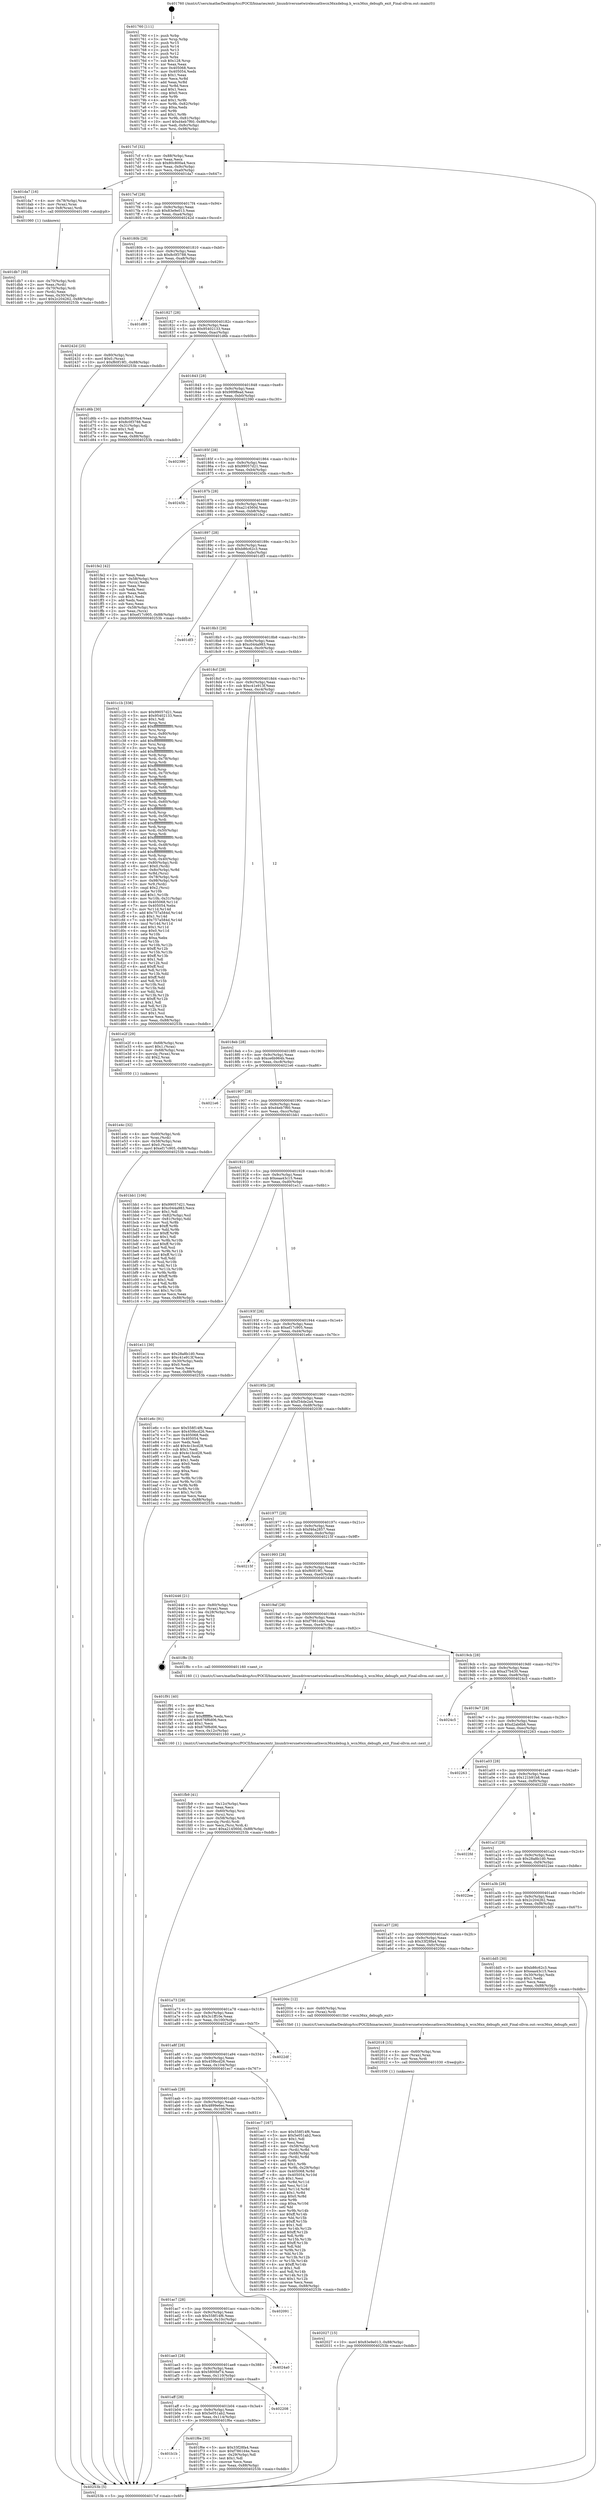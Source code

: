 digraph "0x401760" {
  label = "0x401760 (/mnt/c/Users/mathe/Desktop/tcc/POCII/binaries/extr_linuxdriversnetwirelessathwcn36xxdebug.h_wcn36xx_debugfs_exit_Final-ollvm.out::main(0))"
  labelloc = "t"
  node[shape=record]

  Entry [label="",width=0.3,height=0.3,shape=circle,fillcolor=black,style=filled]
  "0x4017cf" [label="{
     0x4017cf [32]\l
     | [instrs]\l
     &nbsp;&nbsp;0x4017cf \<+6\>: mov -0x88(%rbp),%eax\l
     &nbsp;&nbsp;0x4017d5 \<+2\>: mov %eax,%ecx\l
     &nbsp;&nbsp;0x4017d7 \<+6\>: sub $0x80c800a4,%ecx\l
     &nbsp;&nbsp;0x4017dd \<+6\>: mov %eax,-0x9c(%rbp)\l
     &nbsp;&nbsp;0x4017e3 \<+6\>: mov %ecx,-0xa0(%rbp)\l
     &nbsp;&nbsp;0x4017e9 \<+6\>: je 0000000000401da7 \<main+0x647\>\l
  }"]
  "0x401da7" [label="{
     0x401da7 [16]\l
     | [instrs]\l
     &nbsp;&nbsp;0x401da7 \<+4\>: mov -0x78(%rbp),%rax\l
     &nbsp;&nbsp;0x401dab \<+3\>: mov (%rax),%rax\l
     &nbsp;&nbsp;0x401dae \<+4\>: mov 0x8(%rax),%rdi\l
     &nbsp;&nbsp;0x401db2 \<+5\>: call 0000000000401060 \<atoi@plt\>\l
     | [calls]\l
     &nbsp;&nbsp;0x401060 \{1\} (unknown)\l
  }"]
  "0x4017ef" [label="{
     0x4017ef [28]\l
     | [instrs]\l
     &nbsp;&nbsp;0x4017ef \<+5\>: jmp 00000000004017f4 \<main+0x94\>\l
     &nbsp;&nbsp;0x4017f4 \<+6\>: mov -0x9c(%rbp),%eax\l
     &nbsp;&nbsp;0x4017fa \<+5\>: sub $0x83e9e013,%eax\l
     &nbsp;&nbsp;0x4017ff \<+6\>: mov %eax,-0xa4(%rbp)\l
     &nbsp;&nbsp;0x401805 \<+6\>: je 000000000040242d \<main+0xccd\>\l
  }"]
  Exit [label="",width=0.3,height=0.3,shape=circle,fillcolor=black,style=filled,peripheries=2]
  "0x40242d" [label="{
     0x40242d [25]\l
     | [instrs]\l
     &nbsp;&nbsp;0x40242d \<+4\>: mov -0x80(%rbp),%rax\l
     &nbsp;&nbsp;0x402431 \<+6\>: movl $0x0,(%rax)\l
     &nbsp;&nbsp;0x402437 \<+10\>: movl $0xf60f19f1,-0x88(%rbp)\l
     &nbsp;&nbsp;0x402441 \<+5\>: jmp 000000000040253b \<main+0xddb\>\l
  }"]
  "0x40180b" [label="{
     0x40180b [28]\l
     | [instrs]\l
     &nbsp;&nbsp;0x40180b \<+5\>: jmp 0000000000401810 \<main+0xb0\>\l
     &nbsp;&nbsp;0x401810 \<+6\>: mov -0x9c(%rbp),%eax\l
     &nbsp;&nbsp;0x401816 \<+5\>: sub $0x8c0f3788,%eax\l
     &nbsp;&nbsp;0x40181b \<+6\>: mov %eax,-0xa8(%rbp)\l
     &nbsp;&nbsp;0x401821 \<+6\>: je 0000000000401d89 \<main+0x629\>\l
  }"]
  "0x402027" [label="{
     0x402027 [15]\l
     | [instrs]\l
     &nbsp;&nbsp;0x402027 \<+10\>: movl $0x83e9e013,-0x88(%rbp)\l
     &nbsp;&nbsp;0x402031 \<+5\>: jmp 000000000040253b \<main+0xddb\>\l
  }"]
  "0x401d89" [label="{
     0x401d89\l
  }", style=dashed]
  "0x401827" [label="{
     0x401827 [28]\l
     | [instrs]\l
     &nbsp;&nbsp;0x401827 \<+5\>: jmp 000000000040182c \<main+0xcc\>\l
     &nbsp;&nbsp;0x40182c \<+6\>: mov -0x9c(%rbp),%eax\l
     &nbsp;&nbsp;0x401832 \<+5\>: sub $0x95402133,%eax\l
     &nbsp;&nbsp;0x401837 \<+6\>: mov %eax,-0xac(%rbp)\l
     &nbsp;&nbsp;0x40183d \<+6\>: je 0000000000401d6b \<main+0x60b\>\l
  }"]
  "0x402018" [label="{
     0x402018 [15]\l
     | [instrs]\l
     &nbsp;&nbsp;0x402018 \<+4\>: mov -0x60(%rbp),%rax\l
     &nbsp;&nbsp;0x40201c \<+3\>: mov (%rax),%rax\l
     &nbsp;&nbsp;0x40201f \<+3\>: mov %rax,%rdi\l
     &nbsp;&nbsp;0x402022 \<+5\>: call 0000000000401030 \<free@plt\>\l
     | [calls]\l
     &nbsp;&nbsp;0x401030 \{1\} (unknown)\l
  }"]
  "0x401d6b" [label="{
     0x401d6b [30]\l
     | [instrs]\l
     &nbsp;&nbsp;0x401d6b \<+5\>: mov $0x80c800a4,%eax\l
     &nbsp;&nbsp;0x401d70 \<+5\>: mov $0x8c0f3788,%ecx\l
     &nbsp;&nbsp;0x401d75 \<+3\>: mov -0x31(%rbp),%dl\l
     &nbsp;&nbsp;0x401d78 \<+3\>: test $0x1,%dl\l
     &nbsp;&nbsp;0x401d7b \<+3\>: cmovne %ecx,%eax\l
     &nbsp;&nbsp;0x401d7e \<+6\>: mov %eax,-0x88(%rbp)\l
     &nbsp;&nbsp;0x401d84 \<+5\>: jmp 000000000040253b \<main+0xddb\>\l
  }"]
  "0x401843" [label="{
     0x401843 [28]\l
     | [instrs]\l
     &nbsp;&nbsp;0x401843 \<+5\>: jmp 0000000000401848 \<main+0xe8\>\l
     &nbsp;&nbsp;0x401848 \<+6\>: mov -0x9c(%rbp),%eax\l
     &nbsp;&nbsp;0x40184e \<+5\>: sub $0x989ffead,%eax\l
     &nbsp;&nbsp;0x401853 \<+6\>: mov %eax,-0xb0(%rbp)\l
     &nbsp;&nbsp;0x401859 \<+6\>: je 0000000000402390 \<main+0xc30\>\l
  }"]
  "0x401fb9" [label="{
     0x401fb9 [41]\l
     | [instrs]\l
     &nbsp;&nbsp;0x401fb9 \<+6\>: mov -0x12c(%rbp),%ecx\l
     &nbsp;&nbsp;0x401fbf \<+3\>: imul %eax,%ecx\l
     &nbsp;&nbsp;0x401fc2 \<+4\>: mov -0x60(%rbp),%rsi\l
     &nbsp;&nbsp;0x401fc6 \<+3\>: mov (%rsi),%rsi\l
     &nbsp;&nbsp;0x401fc9 \<+4\>: mov -0x58(%rbp),%rdi\l
     &nbsp;&nbsp;0x401fcd \<+3\>: movslq (%rdi),%rdi\l
     &nbsp;&nbsp;0x401fd0 \<+3\>: mov %ecx,(%rsi,%rdi,4)\l
     &nbsp;&nbsp;0x401fd3 \<+10\>: movl $0xa214560d,-0x88(%rbp)\l
     &nbsp;&nbsp;0x401fdd \<+5\>: jmp 000000000040253b \<main+0xddb\>\l
  }"]
  "0x402390" [label="{
     0x402390\l
  }", style=dashed]
  "0x40185f" [label="{
     0x40185f [28]\l
     | [instrs]\l
     &nbsp;&nbsp;0x40185f \<+5\>: jmp 0000000000401864 \<main+0x104\>\l
     &nbsp;&nbsp;0x401864 \<+6\>: mov -0x9c(%rbp),%eax\l
     &nbsp;&nbsp;0x40186a \<+5\>: sub $0x99057d21,%eax\l
     &nbsp;&nbsp;0x40186f \<+6\>: mov %eax,-0xb4(%rbp)\l
     &nbsp;&nbsp;0x401875 \<+6\>: je 000000000040245b \<main+0xcfb\>\l
  }"]
  "0x401f91" [label="{
     0x401f91 [40]\l
     | [instrs]\l
     &nbsp;&nbsp;0x401f91 \<+5\>: mov $0x2,%ecx\l
     &nbsp;&nbsp;0x401f96 \<+1\>: cltd\l
     &nbsp;&nbsp;0x401f97 \<+2\>: idiv %ecx\l
     &nbsp;&nbsp;0x401f99 \<+6\>: imul $0xfffffffe,%edx,%ecx\l
     &nbsp;&nbsp;0x401f9f \<+6\>: add $0x676f6d06,%ecx\l
     &nbsp;&nbsp;0x401fa5 \<+3\>: add $0x1,%ecx\l
     &nbsp;&nbsp;0x401fa8 \<+6\>: sub $0x676f6d06,%ecx\l
     &nbsp;&nbsp;0x401fae \<+6\>: mov %ecx,-0x12c(%rbp)\l
     &nbsp;&nbsp;0x401fb4 \<+5\>: call 0000000000401160 \<next_i\>\l
     | [calls]\l
     &nbsp;&nbsp;0x401160 \{1\} (/mnt/c/Users/mathe/Desktop/tcc/POCII/binaries/extr_linuxdriversnetwirelessathwcn36xxdebug.h_wcn36xx_debugfs_exit_Final-ollvm.out::next_i)\l
  }"]
  "0x40245b" [label="{
     0x40245b\l
  }", style=dashed]
  "0x40187b" [label="{
     0x40187b [28]\l
     | [instrs]\l
     &nbsp;&nbsp;0x40187b \<+5\>: jmp 0000000000401880 \<main+0x120\>\l
     &nbsp;&nbsp;0x401880 \<+6\>: mov -0x9c(%rbp),%eax\l
     &nbsp;&nbsp;0x401886 \<+5\>: sub $0xa214560d,%eax\l
     &nbsp;&nbsp;0x40188b \<+6\>: mov %eax,-0xb8(%rbp)\l
     &nbsp;&nbsp;0x401891 \<+6\>: je 0000000000401fe2 \<main+0x882\>\l
  }"]
  "0x401b1b" [label="{
     0x401b1b\l
  }", style=dashed]
  "0x401fe2" [label="{
     0x401fe2 [42]\l
     | [instrs]\l
     &nbsp;&nbsp;0x401fe2 \<+2\>: xor %eax,%eax\l
     &nbsp;&nbsp;0x401fe4 \<+4\>: mov -0x58(%rbp),%rcx\l
     &nbsp;&nbsp;0x401fe8 \<+2\>: mov (%rcx),%edx\l
     &nbsp;&nbsp;0x401fea \<+2\>: mov %eax,%esi\l
     &nbsp;&nbsp;0x401fec \<+2\>: sub %edx,%esi\l
     &nbsp;&nbsp;0x401fee \<+2\>: mov %eax,%edx\l
     &nbsp;&nbsp;0x401ff0 \<+3\>: sub $0x1,%edx\l
     &nbsp;&nbsp;0x401ff3 \<+2\>: add %edx,%esi\l
     &nbsp;&nbsp;0x401ff5 \<+2\>: sub %esi,%eax\l
     &nbsp;&nbsp;0x401ff7 \<+4\>: mov -0x58(%rbp),%rcx\l
     &nbsp;&nbsp;0x401ffb \<+2\>: mov %eax,(%rcx)\l
     &nbsp;&nbsp;0x401ffd \<+10\>: movl $0xef17c905,-0x88(%rbp)\l
     &nbsp;&nbsp;0x402007 \<+5\>: jmp 000000000040253b \<main+0xddb\>\l
  }"]
  "0x401897" [label="{
     0x401897 [28]\l
     | [instrs]\l
     &nbsp;&nbsp;0x401897 \<+5\>: jmp 000000000040189c \<main+0x13c\>\l
     &nbsp;&nbsp;0x40189c \<+6\>: mov -0x9c(%rbp),%eax\l
     &nbsp;&nbsp;0x4018a2 \<+5\>: sub $0xb86c62c3,%eax\l
     &nbsp;&nbsp;0x4018a7 \<+6\>: mov %eax,-0xbc(%rbp)\l
     &nbsp;&nbsp;0x4018ad \<+6\>: je 0000000000401df3 \<main+0x693\>\l
  }"]
  "0x401f6e" [label="{
     0x401f6e [30]\l
     | [instrs]\l
     &nbsp;&nbsp;0x401f6e \<+5\>: mov $0x33f28fa4,%eax\l
     &nbsp;&nbsp;0x401f73 \<+5\>: mov $0xf7861d4e,%ecx\l
     &nbsp;&nbsp;0x401f78 \<+3\>: mov -0x29(%rbp),%dl\l
     &nbsp;&nbsp;0x401f7b \<+3\>: test $0x1,%dl\l
     &nbsp;&nbsp;0x401f7e \<+3\>: cmovne %ecx,%eax\l
     &nbsp;&nbsp;0x401f81 \<+6\>: mov %eax,-0x88(%rbp)\l
     &nbsp;&nbsp;0x401f87 \<+5\>: jmp 000000000040253b \<main+0xddb\>\l
  }"]
  "0x401df3" [label="{
     0x401df3\l
  }", style=dashed]
  "0x4018b3" [label="{
     0x4018b3 [28]\l
     | [instrs]\l
     &nbsp;&nbsp;0x4018b3 \<+5\>: jmp 00000000004018b8 \<main+0x158\>\l
     &nbsp;&nbsp;0x4018b8 \<+6\>: mov -0x9c(%rbp),%eax\l
     &nbsp;&nbsp;0x4018be \<+5\>: sub $0xc044a983,%eax\l
     &nbsp;&nbsp;0x4018c3 \<+6\>: mov %eax,-0xc0(%rbp)\l
     &nbsp;&nbsp;0x4018c9 \<+6\>: je 0000000000401c1b \<main+0x4bb\>\l
  }"]
  "0x401aff" [label="{
     0x401aff [28]\l
     | [instrs]\l
     &nbsp;&nbsp;0x401aff \<+5\>: jmp 0000000000401b04 \<main+0x3a4\>\l
     &nbsp;&nbsp;0x401b04 \<+6\>: mov -0x9c(%rbp),%eax\l
     &nbsp;&nbsp;0x401b0a \<+5\>: sub $0x5e051ab2,%eax\l
     &nbsp;&nbsp;0x401b0f \<+6\>: mov %eax,-0x114(%rbp)\l
     &nbsp;&nbsp;0x401b15 \<+6\>: je 0000000000401f6e \<main+0x80e\>\l
  }"]
  "0x401c1b" [label="{
     0x401c1b [336]\l
     | [instrs]\l
     &nbsp;&nbsp;0x401c1b \<+5\>: mov $0x99057d21,%eax\l
     &nbsp;&nbsp;0x401c20 \<+5\>: mov $0x95402133,%ecx\l
     &nbsp;&nbsp;0x401c25 \<+2\>: mov $0x1,%dl\l
     &nbsp;&nbsp;0x401c27 \<+3\>: mov %rsp,%rsi\l
     &nbsp;&nbsp;0x401c2a \<+4\>: add $0xfffffffffffffff0,%rsi\l
     &nbsp;&nbsp;0x401c2e \<+3\>: mov %rsi,%rsp\l
     &nbsp;&nbsp;0x401c31 \<+4\>: mov %rsi,-0x80(%rbp)\l
     &nbsp;&nbsp;0x401c35 \<+3\>: mov %rsp,%rsi\l
     &nbsp;&nbsp;0x401c38 \<+4\>: add $0xfffffffffffffff0,%rsi\l
     &nbsp;&nbsp;0x401c3c \<+3\>: mov %rsi,%rsp\l
     &nbsp;&nbsp;0x401c3f \<+3\>: mov %rsp,%rdi\l
     &nbsp;&nbsp;0x401c42 \<+4\>: add $0xfffffffffffffff0,%rdi\l
     &nbsp;&nbsp;0x401c46 \<+3\>: mov %rdi,%rsp\l
     &nbsp;&nbsp;0x401c49 \<+4\>: mov %rdi,-0x78(%rbp)\l
     &nbsp;&nbsp;0x401c4d \<+3\>: mov %rsp,%rdi\l
     &nbsp;&nbsp;0x401c50 \<+4\>: add $0xfffffffffffffff0,%rdi\l
     &nbsp;&nbsp;0x401c54 \<+3\>: mov %rdi,%rsp\l
     &nbsp;&nbsp;0x401c57 \<+4\>: mov %rdi,-0x70(%rbp)\l
     &nbsp;&nbsp;0x401c5b \<+3\>: mov %rsp,%rdi\l
     &nbsp;&nbsp;0x401c5e \<+4\>: add $0xfffffffffffffff0,%rdi\l
     &nbsp;&nbsp;0x401c62 \<+3\>: mov %rdi,%rsp\l
     &nbsp;&nbsp;0x401c65 \<+4\>: mov %rdi,-0x68(%rbp)\l
     &nbsp;&nbsp;0x401c69 \<+3\>: mov %rsp,%rdi\l
     &nbsp;&nbsp;0x401c6c \<+4\>: add $0xfffffffffffffff0,%rdi\l
     &nbsp;&nbsp;0x401c70 \<+3\>: mov %rdi,%rsp\l
     &nbsp;&nbsp;0x401c73 \<+4\>: mov %rdi,-0x60(%rbp)\l
     &nbsp;&nbsp;0x401c77 \<+3\>: mov %rsp,%rdi\l
     &nbsp;&nbsp;0x401c7a \<+4\>: add $0xfffffffffffffff0,%rdi\l
     &nbsp;&nbsp;0x401c7e \<+3\>: mov %rdi,%rsp\l
     &nbsp;&nbsp;0x401c81 \<+4\>: mov %rdi,-0x58(%rbp)\l
     &nbsp;&nbsp;0x401c85 \<+3\>: mov %rsp,%rdi\l
     &nbsp;&nbsp;0x401c88 \<+4\>: add $0xfffffffffffffff0,%rdi\l
     &nbsp;&nbsp;0x401c8c \<+3\>: mov %rdi,%rsp\l
     &nbsp;&nbsp;0x401c8f \<+4\>: mov %rdi,-0x50(%rbp)\l
     &nbsp;&nbsp;0x401c93 \<+3\>: mov %rsp,%rdi\l
     &nbsp;&nbsp;0x401c96 \<+4\>: add $0xfffffffffffffff0,%rdi\l
     &nbsp;&nbsp;0x401c9a \<+3\>: mov %rdi,%rsp\l
     &nbsp;&nbsp;0x401c9d \<+4\>: mov %rdi,-0x48(%rbp)\l
     &nbsp;&nbsp;0x401ca1 \<+3\>: mov %rsp,%rdi\l
     &nbsp;&nbsp;0x401ca4 \<+4\>: add $0xfffffffffffffff0,%rdi\l
     &nbsp;&nbsp;0x401ca8 \<+3\>: mov %rdi,%rsp\l
     &nbsp;&nbsp;0x401cab \<+4\>: mov %rdi,-0x40(%rbp)\l
     &nbsp;&nbsp;0x401caf \<+4\>: mov -0x80(%rbp),%rdi\l
     &nbsp;&nbsp;0x401cb3 \<+6\>: movl $0x0,(%rdi)\l
     &nbsp;&nbsp;0x401cb9 \<+7\>: mov -0x8c(%rbp),%r8d\l
     &nbsp;&nbsp;0x401cc0 \<+3\>: mov %r8d,(%rsi)\l
     &nbsp;&nbsp;0x401cc3 \<+4\>: mov -0x78(%rbp),%rdi\l
     &nbsp;&nbsp;0x401cc7 \<+7\>: mov -0x98(%rbp),%r9\l
     &nbsp;&nbsp;0x401cce \<+3\>: mov %r9,(%rdi)\l
     &nbsp;&nbsp;0x401cd1 \<+3\>: cmpl $0x2,(%rsi)\l
     &nbsp;&nbsp;0x401cd4 \<+4\>: setne %r10b\l
     &nbsp;&nbsp;0x401cd8 \<+4\>: and $0x1,%r10b\l
     &nbsp;&nbsp;0x401cdc \<+4\>: mov %r10b,-0x31(%rbp)\l
     &nbsp;&nbsp;0x401ce0 \<+8\>: mov 0x405068,%r11d\l
     &nbsp;&nbsp;0x401ce8 \<+7\>: mov 0x405054,%ebx\l
     &nbsp;&nbsp;0x401cef \<+3\>: mov %r11d,%r14d\l
     &nbsp;&nbsp;0x401cf2 \<+7\>: add $0x757a584d,%r14d\l
     &nbsp;&nbsp;0x401cf9 \<+4\>: sub $0x1,%r14d\l
     &nbsp;&nbsp;0x401cfd \<+7\>: sub $0x757a584d,%r14d\l
     &nbsp;&nbsp;0x401d04 \<+4\>: imul %r14d,%r11d\l
     &nbsp;&nbsp;0x401d08 \<+4\>: and $0x1,%r11d\l
     &nbsp;&nbsp;0x401d0c \<+4\>: cmp $0x0,%r11d\l
     &nbsp;&nbsp;0x401d10 \<+4\>: sete %r10b\l
     &nbsp;&nbsp;0x401d14 \<+3\>: cmp $0xa,%ebx\l
     &nbsp;&nbsp;0x401d17 \<+4\>: setl %r15b\l
     &nbsp;&nbsp;0x401d1b \<+3\>: mov %r10b,%r12b\l
     &nbsp;&nbsp;0x401d1e \<+4\>: xor $0xff,%r12b\l
     &nbsp;&nbsp;0x401d22 \<+3\>: mov %r15b,%r13b\l
     &nbsp;&nbsp;0x401d25 \<+4\>: xor $0xff,%r13b\l
     &nbsp;&nbsp;0x401d29 \<+3\>: xor $0x1,%dl\l
     &nbsp;&nbsp;0x401d2c \<+3\>: mov %r12b,%sil\l
     &nbsp;&nbsp;0x401d2f \<+4\>: and $0xff,%sil\l
     &nbsp;&nbsp;0x401d33 \<+3\>: and %dl,%r10b\l
     &nbsp;&nbsp;0x401d36 \<+3\>: mov %r13b,%dil\l
     &nbsp;&nbsp;0x401d39 \<+4\>: and $0xff,%dil\l
     &nbsp;&nbsp;0x401d3d \<+3\>: and %dl,%r15b\l
     &nbsp;&nbsp;0x401d40 \<+3\>: or %r10b,%sil\l
     &nbsp;&nbsp;0x401d43 \<+3\>: or %r15b,%dil\l
     &nbsp;&nbsp;0x401d46 \<+3\>: xor %dil,%sil\l
     &nbsp;&nbsp;0x401d49 \<+3\>: or %r13b,%r12b\l
     &nbsp;&nbsp;0x401d4c \<+4\>: xor $0xff,%r12b\l
     &nbsp;&nbsp;0x401d50 \<+3\>: or $0x1,%dl\l
     &nbsp;&nbsp;0x401d53 \<+3\>: and %dl,%r12b\l
     &nbsp;&nbsp;0x401d56 \<+3\>: or %r12b,%sil\l
     &nbsp;&nbsp;0x401d59 \<+4\>: test $0x1,%sil\l
     &nbsp;&nbsp;0x401d5d \<+3\>: cmovne %ecx,%eax\l
     &nbsp;&nbsp;0x401d60 \<+6\>: mov %eax,-0x88(%rbp)\l
     &nbsp;&nbsp;0x401d66 \<+5\>: jmp 000000000040253b \<main+0xddb\>\l
  }"]
  "0x4018cf" [label="{
     0x4018cf [28]\l
     | [instrs]\l
     &nbsp;&nbsp;0x4018cf \<+5\>: jmp 00000000004018d4 \<main+0x174\>\l
     &nbsp;&nbsp;0x4018d4 \<+6\>: mov -0x9c(%rbp),%eax\l
     &nbsp;&nbsp;0x4018da \<+5\>: sub $0xc41e913f,%eax\l
     &nbsp;&nbsp;0x4018df \<+6\>: mov %eax,-0xc4(%rbp)\l
     &nbsp;&nbsp;0x4018e5 \<+6\>: je 0000000000401e2f \<main+0x6cf\>\l
  }"]
  "0x402208" [label="{
     0x402208\l
  }", style=dashed]
  "0x401e2f" [label="{
     0x401e2f [29]\l
     | [instrs]\l
     &nbsp;&nbsp;0x401e2f \<+4\>: mov -0x68(%rbp),%rax\l
     &nbsp;&nbsp;0x401e33 \<+6\>: movl $0x1,(%rax)\l
     &nbsp;&nbsp;0x401e39 \<+4\>: mov -0x68(%rbp),%rax\l
     &nbsp;&nbsp;0x401e3d \<+3\>: movslq (%rax),%rax\l
     &nbsp;&nbsp;0x401e40 \<+4\>: shl $0x2,%rax\l
     &nbsp;&nbsp;0x401e44 \<+3\>: mov %rax,%rdi\l
     &nbsp;&nbsp;0x401e47 \<+5\>: call 0000000000401050 \<malloc@plt\>\l
     | [calls]\l
     &nbsp;&nbsp;0x401050 \{1\} (unknown)\l
  }"]
  "0x4018eb" [label="{
     0x4018eb [28]\l
     | [instrs]\l
     &nbsp;&nbsp;0x4018eb \<+5\>: jmp 00000000004018f0 \<main+0x190\>\l
     &nbsp;&nbsp;0x4018f0 \<+6\>: mov -0x9c(%rbp),%eax\l
     &nbsp;&nbsp;0x4018f6 \<+5\>: sub $0xce6b964b,%eax\l
     &nbsp;&nbsp;0x4018fb \<+6\>: mov %eax,-0xc8(%rbp)\l
     &nbsp;&nbsp;0x401901 \<+6\>: je 00000000004021e6 \<main+0xa86\>\l
  }"]
  "0x401ae3" [label="{
     0x401ae3 [28]\l
     | [instrs]\l
     &nbsp;&nbsp;0x401ae3 \<+5\>: jmp 0000000000401ae8 \<main+0x388\>\l
     &nbsp;&nbsp;0x401ae8 \<+6\>: mov -0x9c(%rbp),%eax\l
     &nbsp;&nbsp;0x401aee \<+5\>: sub $0x5800bf74,%eax\l
     &nbsp;&nbsp;0x401af3 \<+6\>: mov %eax,-0x110(%rbp)\l
     &nbsp;&nbsp;0x401af9 \<+6\>: je 0000000000402208 \<main+0xaa8\>\l
  }"]
  "0x4021e6" [label="{
     0x4021e6\l
  }", style=dashed]
  "0x401907" [label="{
     0x401907 [28]\l
     | [instrs]\l
     &nbsp;&nbsp;0x401907 \<+5\>: jmp 000000000040190c \<main+0x1ac\>\l
     &nbsp;&nbsp;0x40190c \<+6\>: mov -0x9c(%rbp),%eax\l
     &nbsp;&nbsp;0x401912 \<+5\>: sub $0xd4eb7f60,%eax\l
     &nbsp;&nbsp;0x401917 \<+6\>: mov %eax,-0xcc(%rbp)\l
     &nbsp;&nbsp;0x40191d \<+6\>: je 0000000000401bb1 \<main+0x451\>\l
  }"]
  "0x4024a0" [label="{
     0x4024a0\l
  }", style=dashed]
  "0x401bb1" [label="{
     0x401bb1 [106]\l
     | [instrs]\l
     &nbsp;&nbsp;0x401bb1 \<+5\>: mov $0x99057d21,%eax\l
     &nbsp;&nbsp;0x401bb6 \<+5\>: mov $0xc044a983,%ecx\l
     &nbsp;&nbsp;0x401bbb \<+2\>: mov $0x1,%dl\l
     &nbsp;&nbsp;0x401bbd \<+7\>: mov -0x82(%rbp),%sil\l
     &nbsp;&nbsp;0x401bc4 \<+7\>: mov -0x81(%rbp),%dil\l
     &nbsp;&nbsp;0x401bcb \<+3\>: mov %sil,%r8b\l
     &nbsp;&nbsp;0x401bce \<+4\>: xor $0xff,%r8b\l
     &nbsp;&nbsp;0x401bd2 \<+3\>: mov %dil,%r9b\l
     &nbsp;&nbsp;0x401bd5 \<+4\>: xor $0xff,%r9b\l
     &nbsp;&nbsp;0x401bd9 \<+3\>: xor $0x1,%dl\l
     &nbsp;&nbsp;0x401bdc \<+3\>: mov %r8b,%r10b\l
     &nbsp;&nbsp;0x401bdf \<+4\>: and $0xff,%r10b\l
     &nbsp;&nbsp;0x401be3 \<+3\>: and %dl,%sil\l
     &nbsp;&nbsp;0x401be6 \<+3\>: mov %r9b,%r11b\l
     &nbsp;&nbsp;0x401be9 \<+4\>: and $0xff,%r11b\l
     &nbsp;&nbsp;0x401bed \<+3\>: and %dl,%dil\l
     &nbsp;&nbsp;0x401bf0 \<+3\>: or %sil,%r10b\l
     &nbsp;&nbsp;0x401bf3 \<+3\>: or %dil,%r11b\l
     &nbsp;&nbsp;0x401bf6 \<+3\>: xor %r11b,%r10b\l
     &nbsp;&nbsp;0x401bf9 \<+3\>: or %r9b,%r8b\l
     &nbsp;&nbsp;0x401bfc \<+4\>: xor $0xff,%r8b\l
     &nbsp;&nbsp;0x401c00 \<+3\>: or $0x1,%dl\l
     &nbsp;&nbsp;0x401c03 \<+3\>: and %dl,%r8b\l
     &nbsp;&nbsp;0x401c06 \<+3\>: or %r8b,%r10b\l
     &nbsp;&nbsp;0x401c09 \<+4\>: test $0x1,%r10b\l
     &nbsp;&nbsp;0x401c0d \<+3\>: cmovne %ecx,%eax\l
     &nbsp;&nbsp;0x401c10 \<+6\>: mov %eax,-0x88(%rbp)\l
     &nbsp;&nbsp;0x401c16 \<+5\>: jmp 000000000040253b \<main+0xddb\>\l
  }"]
  "0x401923" [label="{
     0x401923 [28]\l
     | [instrs]\l
     &nbsp;&nbsp;0x401923 \<+5\>: jmp 0000000000401928 \<main+0x1c8\>\l
     &nbsp;&nbsp;0x401928 \<+6\>: mov -0x9c(%rbp),%eax\l
     &nbsp;&nbsp;0x40192e \<+5\>: sub $0xeaa43c15,%eax\l
     &nbsp;&nbsp;0x401933 \<+6\>: mov %eax,-0xd0(%rbp)\l
     &nbsp;&nbsp;0x401939 \<+6\>: je 0000000000401e11 \<main+0x6b1\>\l
  }"]
  "0x40253b" [label="{
     0x40253b [5]\l
     | [instrs]\l
     &nbsp;&nbsp;0x40253b \<+5\>: jmp 00000000004017cf \<main+0x6f\>\l
  }"]
  "0x401760" [label="{
     0x401760 [111]\l
     | [instrs]\l
     &nbsp;&nbsp;0x401760 \<+1\>: push %rbp\l
     &nbsp;&nbsp;0x401761 \<+3\>: mov %rsp,%rbp\l
     &nbsp;&nbsp;0x401764 \<+2\>: push %r15\l
     &nbsp;&nbsp;0x401766 \<+2\>: push %r14\l
     &nbsp;&nbsp;0x401768 \<+2\>: push %r13\l
     &nbsp;&nbsp;0x40176a \<+2\>: push %r12\l
     &nbsp;&nbsp;0x40176c \<+1\>: push %rbx\l
     &nbsp;&nbsp;0x40176d \<+7\>: sub $0x128,%rsp\l
     &nbsp;&nbsp;0x401774 \<+2\>: xor %eax,%eax\l
     &nbsp;&nbsp;0x401776 \<+7\>: mov 0x405068,%ecx\l
     &nbsp;&nbsp;0x40177d \<+7\>: mov 0x405054,%edx\l
     &nbsp;&nbsp;0x401784 \<+3\>: sub $0x1,%eax\l
     &nbsp;&nbsp;0x401787 \<+3\>: mov %ecx,%r8d\l
     &nbsp;&nbsp;0x40178a \<+3\>: add %eax,%r8d\l
     &nbsp;&nbsp;0x40178d \<+4\>: imul %r8d,%ecx\l
     &nbsp;&nbsp;0x401791 \<+3\>: and $0x1,%ecx\l
     &nbsp;&nbsp;0x401794 \<+3\>: cmp $0x0,%ecx\l
     &nbsp;&nbsp;0x401797 \<+4\>: sete %r9b\l
     &nbsp;&nbsp;0x40179b \<+4\>: and $0x1,%r9b\l
     &nbsp;&nbsp;0x40179f \<+7\>: mov %r9b,-0x82(%rbp)\l
     &nbsp;&nbsp;0x4017a6 \<+3\>: cmp $0xa,%edx\l
     &nbsp;&nbsp;0x4017a9 \<+4\>: setl %r9b\l
     &nbsp;&nbsp;0x4017ad \<+4\>: and $0x1,%r9b\l
     &nbsp;&nbsp;0x4017b1 \<+7\>: mov %r9b,-0x81(%rbp)\l
     &nbsp;&nbsp;0x4017b8 \<+10\>: movl $0xd4eb7f60,-0x88(%rbp)\l
     &nbsp;&nbsp;0x4017c2 \<+6\>: mov %edi,-0x8c(%rbp)\l
     &nbsp;&nbsp;0x4017c8 \<+7\>: mov %rsi,-0x98(%rbp)\l
  }"]
  "0x401ac7" [label="{
     0x401ac7 [28]\l
     | [instrs]\l
     &nbsp;&nbsp;0x401ac7 \<+5\>: jmp 0000000000401acc \<main+0x36c\>\l
     &nbsp;&nbsp;0x401acc \<+6\>: mov -0x9c(%rbp),%eax\l
     &nbsp;&nbsp;0x401ad2 \<+5\>: sub $0x558f14f6,%eax\l
     &nbsp;&nbsp;0x401ad7 \<+6\>: mov %eax,-0x10c(%rbp)\l
     &nbsp;&nbsp;0x401add \<+6\>: je 00000000004024a0 \<main+0xd40\>\l
  }"]
  "0x401db7" [label="{
     0x401db7 [30]\l
     | [instrs]\l
     &nbsp;&nbsp;0x401db7 \<+4\>: mov -0x70(%rbp),%rdi\l
     &nbsp;&nbsp;0x401dbb \<+2\>: mov %eax,(%rdi)\l
     &nbsp;&nbsp;0x401dbd \<+4\>: mov -0x70(%rbp),%rdi\l
     &nbsp;&nbsp;0x401dc1 \<+2\>: mov (%rdi),%eax\l
     &nbsp;&nbsp;0x401dc3 \<+3\>: mov %eax,-0x30(%rbp)\l
     &nbsp;&nbsp;0x401dc6 \<+10\>: movl $0x2c204262,-0x88(%rbp)\l
     &nbsp;&nbsp;0x401dd0 \<+5\>: jmp 000000000040253b \<main+0xddb\>\l
  }"]
  "0x402091" [label="{
     0x402091\l
  }", style=dashed]
  "0x401e11" [label="{
     0x401e11 [30]\l
     | [instrs]\l
     &nbsp;&nbsp;0x401e11 \<+5\>: mov $0x28a8b1d0,%eax\l
     &nbsp;&nbsp;0x401e16 \<+5\>: mov $0xc41e913f,%ecx\l
     &nbsp;&nbsp;0x401e1b \<+3\>: mov -0x30(%rbp),%edx\l
     &nbsp;&nbsp;0x401e1e \<+3\>: cmp $0x0,%edx\l
     &nbsp;&nbsp;0x401e21 \<+3\>: cmove %ecx,%eax\l
     &nbsp;&nbsp;0x401e24 \<+6\>: mov %eax,-0x88(%rbp)\l
     &nbsp;&nbsp;0x401e2a \<+5\>: jmp 000000000040253b \<main+0xddb\>\l
  }"]
  "0x40193f" [label="{
     0x40193f [28]\l
     | [instrs]\l
     &nbsp;&nbsp;0x40193f \<+5\>: jmp 0000000000401944 \<main+0x1e4\>\l
     &nbsp;&nbsp;0x401944 \<+6\>: mov -0x9c(%rbp),%eax\l
     &nbsp;&nbsp;0x40194a \<+5\>: sub $0xef17c905,%eax\l
     &nbsp;&nbsp;0x40194f \<+6\>: mov %eax,-0xd4(%rbp)\l
     &nbsp;&nbsp;0x401955 \<+6\>: je 0000000000401e6c \<main+0x70c\>\l
  }"]
  "0x401aab" [label="{
     0x401aab [28]\l
     | [instrs]\l
     &nbsp;&nbsp;0x401aab \<+5\>: jmp 0000000000401ab0 \<main+0x350\>\l
     &nbsp;&nbsp;0x401ab0 \<+6\>: mov -0x9c(%rbp),%eax\l
     &nbsp;&nbsp;0x401ab6 \<+5\>: sub $0x4899e6ec,%eax\l
     &nbsp;&nbsp;0x401abb \<+6\>: mov %eax,-0x108(%rbp)\l
     &nbsp;&nbsp;0x401ac1 \<+6\>: je 0000000000402091 \<main+0x931\>\l
  }"]
  "0x401e6c" [label="{
     0x401e6c [91]\l
     | [instrs]\l
     &nbsp;&nbsp;0x401e6c \<+5\>: mov $0x558f14f6,%eax\l
     &nbsp;&nbsp;0x401e71 \<+5\>: mov $0x459bcd26,%ecx\l
     &nbsp;&nbsp;0x401e76 \<+7\>: mov 0x405068,%edx\l
     &nbsp;&nbsp;0x401e7d \<+7\>: mov 0x405054,%esi\l
     &nbsp;&nbsp;0x401e84 \<+2\>: mov %edx,%edi\l
     &nbsp;&nbsp;0x401e86 \<+6\>: add $0x4c1bcd28,%edi\l
     &nbsp;&nbsp;0x401e8c \<+3\>: sub $0x1,%edi\l
     &nbsp;&nbsp;0x401e8f \<+6\>: sub $0x4c1bcd28,%edi\l
     &nbsp;&nbsp;0x401e95 \<+3\>: imul %edi,%edx\l
     &nbsp;&nbsp;0x401e98 \<+3\>: and $0x1,%edx\l
     &nbsp;&nbsp;0x401e9b \<+3\>: cmp $0x0,%edx\l
     &nbsp;&nbsp;0x401e9e \<+4\>: sete %r8b\l
     &nbsp;&nbsp;0x401ea2 \<+3\>: cmp $0xa,%esi\l
     &nbsp;&nbsp;0x401ea5 \<+4\>: setl %r9b\l
     &nbsp;&nbsp;0x401ea9 \<+3\>: mov %r8b,%r10b\l
     &nbsp;&nbsp;0x401eac \<+3\>: and %r9b,%r10b\l
     &nbsp;&nbsp;0x401eaf \<+3\>: xor %r9b,%r8b\l
     &nbsp;&nbsp;0x401eb2 \<+3\>: or %r8b,%r10b\l
     &nbsp;&nbsp;0x401eb5 \<+4\>: test $0x1,%r10b\l
     &nbsp;&nbsp;0x401eb9 \<+3\>: cmovne %ecx,%eax\l
     &nbsp;&nbsp;0x401ebc \<+6\>: mov %eax,-0x88(%rbp)\l
     &nbsp;&nbsp;0x401ec2 \<+5\>: jmp 000000000040253b \<main+0xddb\>\l
  }"]
  "0x40195b" [label="{
     0x40195b [28]\l
     | [instrs]\l
     &nbsp;&nbsp;0x40195b \<+5\>: jmp 0000000000401960 \<main+0x200\>\l
     &nbsp;&nbsp;0x401960 \<+6\>: mov -0x9c(%rbp),%eax\l
     &nbsp;&nbsp;0x401966 \<+5\>: sub $0xf34de2a4,%eax\l
     &nbsp;&nbsp;0x40196b \<+6\>: mov %eax,-0xd8(%rbp)\l
     &nbsp;&nbsp;0x401971 \<+6\>: je 0000000000402036 \<main+0x8d6\>\l
  }"]
  "0x401ec7" [label="{
     0x401ec7 [167]\l
     | [instrs]\l
     &nbsp;&nbsp;0x401ec7 \<+5\>: mov $0x558f14f6,%eax\l
     &nbsp;&nbsp;0x401ecc \<+5\>: mov $0x5e051ab2,%ecx\l
     &nbsp;&nbsp;0x401ed1 \<+2\>: mov $0x1,%dl\l
     &nbsp;&nbsp;0x401ed3 \<+2\>: xor %esi,%esi\l
     &nbsp;&nbsp;0x401ed5 \<+4\>: mov -0x58(%rbp),%rdi\l
     &nbsp;&nbsp;0x401ed9 \<+3\>: mov (%rdi),%r8d\l
     &nbsp;&nbsp;0x401edc \<+4\>: mov -0x68(%rbp),%rdi\l
     &nbsp;&nbsp;0x401ee0 \<+3\>: cmp (%rdi),%r8d\l
     &nbsp;&nbsp;0x401ee3 \<+4\>: setl %r9b\l
     &nbsp;&nbsp;0x401ee7 \<+4\>: and $0x1,%r9b\l
     &nbsp;&nbsp;0x401eeb \<+4\>: mov %r9b,-0x29(%rbp)\l
     &nbsp;&nbsp;0x401eef \<+8\>: mov 0x405068,%r8d\l
     &nbsp;&nbsp;0x401ef7 \<+8\>: mov 0x405054,%r10d\l
     &nbsp;&nbsp;0x401eff \<+3\>: sub $0x1,%esi\l
     &nbsp;&nbsp;0x401f02 \<+3\>: mov %r8d,%r11d\l
     &nbsp;&nbsp;0x401f05 \<+3\>: add %esi,%r11d\l
     &nbsp;&nbsp;0x401f08 \<+4\>: imul %r11d,%r8d\l
     &nbsp;&nbsp;0x401f0c \<+4\>: and $0x1,%r8d\l
     &nbsp;&nbsp;0x401f10 \<+4\>: cmp $0x0,%r8d\l
     &nbsp;&nbsp;0x401f14 \<+4\>: sete %r9b\l
     &nbsp;&nbsp;0x401f18 \<+4\>: cmp $0xa,%r10d\l
     &nbsp;&nbsp;0x401f1c \<+3\>: setl %bl\l
     &nbsp;&nbsp;0x401f1f \<+3\>: mov %r9b,%r14b\l
     &nbsp;&nbsp;0x401f22 \<+4\>: xor $0xff,%r14b\l
     &nbsp;&nbsp;0x401f26 \<+3\>: mov %bl,%r15b\l
     &nbsp;&nbsp;0x401f29 \<+4\>: xor $0xff,%r15b\l
     &nbsp;&nbsp;0x401f2d \<+3\>: xor $0x1,%dl\l
     &nbsp;&nbsp;0x401f30 \<+3\>: mov %r14b,%r12b\l
     &nbsp;&nbsp;0x401f33 \<+4\>: and $0xff,%r12b\l
     &nbsp;&nbsp;0x401f37 \<+3\>: and %dl,%r9b\l
     &nbsp;&nbsp;0x401f3a \<+3\>: mov %r15b,%r13b\l
     &nbsp;&nbsp;0x401f3d \<+4\>: and $0xff,%r13b\l
     &nbsp;&nbsp;0x401f41 \<+2\>: and %dl,%bl\l
     &nbsp;&nbsp;0x401f43 \<+3\>: or %r9b,%r12b\l
     &nbsp;&nbsp;0x401f46 \<+3\>: or %bl,%r13b\l
     &nbsp;&nbsp;0x401f49 \<+3\>: xor %r13b,%r12b\l
     &nbsp;&nbsp;0x401f4c \<+3\>: or %r15b,%r14b\l
     &nbsp;&nbsp;0x401f4f \<+4\>: xor $0xff,%r14b\l
     &nbsp;&nbsp;0x401f53 \<+3\>: or $0x1,%dl\l
     &nbsp;&nbsp;0x401f56 \<+3\>: and %dl,%r14b\l
     &nbsp;&nbsp;0x401f59 \<+3\>: or %r14b,%r12b\l
     &nbsp;&nbsp;0x401f5c \<+4\>: test $0x1,%r12b\l
     &nbsp;&nbsp;0x401f60 \<+3\>: cmovne %ecx,%eax\l
     &nbsp;&nbsp;0x401f63 \<+6\>: mov %eax,-0x88(%rbp)\l
     &nbsp;&nbsp;0x401f69 \<+5\>: jmp 000000000040253b \<main+0xddb\>\l
  }"]
  "0x402036" [label="{
     0x402036\l
  }", style=dashed]
  "0x401977" [label="{
     0x401977 [28]\l
     | [instrs]\l
     &nbsp;&nbsp;0x401977 \<+5\>: jmp 000000000040197c \<main+0x21c\>\l
     &nbsp;&nbsp;0x40197c \<+6\>: mov -0x9c(%rbp),%eax\l
     &nbsp;&nbsp;0x401982 \<+5\>: sub $0xf46a2857,%eax\l
     &nbsp;&nbsp;0x401987 \<+6\>: mov %eax,-0xdc(%rbp)\l
     &nbsp;&nbsp;0x40198d \<+6\>: je 000000000040215f \<main+0x9ff\>\l
  }"]
  "0x401a8f" [label="{
     0x401a8f [28]\l
     | [instrs]\l
     &nbsp;&nbsp;0x401a8f \<+5\>: jmp 0000000000401a94 \<main+0x334\>\l
     &nbsp;&nbsp;0x401a94 \<+6\>: mov -0x9c(%rbp),%eax\l
     &nbsp;&nbsp;0x401a9a \<+5\>: sub $0x459bcd26,%eax\l
     &nbsp;&nbsp;0x401a9f \<+6\>: mov %eax,-0x104(%rbp)\l
     &nbsp;&nbsp;0x401aa5 \<+6\>: je 0000000000401ec7 \<main+0x767\>\l
  }"]
  "0x40215f" [label="{
     0x40215f\l
  }", style=dashed]
  "0x401993" [label="{
     0x401993 [28]\l
     | [instrs]\l
     &nbsp;&nbsp;0x401993 \<+5\>: jmp 0000000000401998 \<main+0x238\>\l
     &nbsp;&nbsp;0x401998 \<+6\>: mov -0x9c(%rbp),%eax\l
     &nbsp;&nbsp;0x40199e \<+5\>: sub $0xf60f19f1,%eax\l
     &nbsp;&nbsp;0x4019a3 \<+6\>: mov %eax,-0xe0(%rbp)\l
     &nbsp;&nbsp;0x4019a9 \<+6\>: je 0000000000402446 \<main+0xce6\>\l
  }"]
  "0x4022df" [label="{
     0x4022df\l
  }", style=dashed]
  "0x402446" [label="{
     0x402446 [21]\l
     | [instrs]\l
     &nbsp;&nbsp;0x402446 \<+4\>: mov -0x80(%rbp),%rax\l
     &nbsp;&nbsp;0x40244a \<+2\>: mov (%rax),%eax\l
     &nbsp;&nbsp;0x40244c \<+4\>: lea -0x28(%rbp),%rsp\l
     &nbsp;&nbsp;0x402450 \<+1\>: pop %rbx\l
     &nbsp;&nbsp;0x402451 \<+2\>: pop %r12\l
     &nbsp;&nbsp;0x402453 \<+2\>: pop %r13\l
     &nbsp;&nbsp;0x402455 \<+2\>: pop %r14\l
     &nbsp;&nbsp;0x402457 \<+2\>: pop %r15\l
     &nbsp;&nbsp;0x402459 \<+1\>: pop %rbp\l
     &nbsp;&nbsp;0x40245a \<+1\>: ret\l
  }"]
  "0x4019af" [label="{
     0x4019af [28]\l
     | [instrs]\l
     &nbsp;&nbsp;0x4019af \<+5\>: jmp 00000000004019b4 \<main+0x254\>\l
     &nbsp;&nbsp;0x4019b4 \<+6\>: mov -0x9c(%rbp),%eax\l
     &nbsp;&nbsp;0x4019ba \<+5\>: sub $0xf7861d4e,%eax\l
     &nbsp;&nbsp;0x4019bf \<+6\>: mov %eax,-0xe4(%rbp)\l
     &nbsp;&nbsp;0x4019c5 \<+6\>: je 0000000000401f8c \<main+0x82c\>\l
  }"]
  "0x401a73" [label="{
     0x401a73 [28]\l
     | [instrs]\l
     &nbsp;&nbsp;0x401a73 \<+5\>: jmp 0000000000401a78 \<main+0x318\>\l
     &nbsp;&nbsp;0x401a78 \<+6\>: mov -0x9c(%rbp),%eax\l
     &nbsp;&nbsp;0x401a7e \<+5\>: sub $0x3c1ff10e,%eax\l
     &nbsp;&nbsp;0x401a83 \<+6\>: mov %eax,-0x100(%rbp)\l
     &nbsp;&nbsp;0x401a89 \<+6\>: je 00000000004022df \<main+0xb7f\>\l
  }"]
  "0x401f8c" [label="{
     0x401f8c [5]\l
     | [instrs]\l
     &nbsp;&nbsp;0x401f8c \<+5\>: call 0000000000401160 \<next_i\>\l
     | [calls]\l
     &nbsp;&nbsp;0x401160 \{1\} (/mnt/c/Users/mathe/Desktop/tcc/POCII/binaries/extr_linuxdriversnetwirelessathwcn36xxdebug.h_wcn36xx_debugfs_exit_Final-ollvm.out::next_i)\l
  }"]
  "0x4019cb" [label="{
     0x4019cb [28]\l
     | [instrs]\l
     &nbsp;&nbsp;0x4019cb \<+5\>: jmp 00000000004019d0 \<main+0x270\>\l
     &nbsp;&nbsp;0x4019d0 \<+6\>: mov -0x9c(%rbp),%eax\l
     &nbsp;&nbsp;0x4019d6 \<+5\>: sub $0xa37b430,%eax\l
     &nbsp;&nbsp;0x4019db \<+6\>: mov %eax,-0xe8(%rbp)\l
     &nbsp;&nbsp;0x4019e1 \<+6\>: je 00000000004024c5 \<main+0xd65\>\l
  }"]
  "0x40200c" [label="{
     0x40200c [12]\l
     | [instrs]\l
     &nbsp;&nbsp;0x40200c \<+4\>: mov -0x60(%rbp),%rax\l
     &nbsp;&nbsp;0x402010 \<+3\>: mov (%rax),%rdi\l
     &nbsp;&nbsp;0x402013 \<+5\>: call 00000000004015b0 \<wcn36xx_debugfs_exit\>\l
     | [calls]\l
     &nbsp;&nbsp;0x4015b0 \{1\} (/mnt/c/Users/mathe/Desktop/tcc/POCII/binaries/extr_linuxdriversnetwirelessathwcn36xxdebug.h_wcn36xx_debugfs_exit_Final-ollvm.out::wcn36xx_debugfs_exit)\l
  }"]
  "0x4024c5" [label="{
     0x4024c5\l
  }", style=dashed]
  "0x4019e7" [label="{
     0x4019e7 [28]\l
     | [instrs]\l
     &nbsp;&nbsp;0x4019e7 \<+5\>: jmp 00000000004019ec \<main+0x28c\>\l
     &nbsp;&nbsp;0x4019ec \<+6\>: mov -0x9c(%rbp),%eax\l
     &nbsp;&nbsp;0x4019f2 \<+5\>: sub $0xd2ab6b6,%eax\l
     &nbsp;&nbsp;0x4019f7 \<+6\>: mov %eax,-0xec(%rbp)\l
     &nbsp;&nbsp;0x4019fd \<+6\>: je 0000000000402263 \<main+0xb03\>\l
  }"]
  "0x401e4c" [label="{
     0x401e4c [32]\l
     | [instrs]\l
     &nbsp;&nbsp;0x401e4c \<+4\>: mov -0x60(%rbp),%rdi\l
     &nbsp;&nbsp;0x401e50 \<+3\>: mov %rax,(%rdi)\l
     &nbsp;&nbsp;0x401e53 \<+4\>: mov -0x58(%rbp),%rax\l
     &nbsp;&nbsp;0x401e57 \<+6\>: movl $0x0,(%rax)\l
     &nbsp;&nbsp;0x401e5d \<+10\>: movl $0xef17c905,-0x88(%rbp)\l
     &nbsp;&nbsp;0x401e67 \<+5\>: jmp 000000000040253b \<main+0xddb\>\l
  }"]
  "0x402263" [label="{
     0x402263\l
  }", style=dashed]
  "0x401a03" [label="{
     0x401a03 [28]\l
     | [instrs]\l
     &nbsp;&nbsp;0x401a03 \<+5\>: jmp 0000000000401a08 \<main+0x2a8\>\l
     &nbsp;&nbsp;0x401a08 \<+6\>: mov -0x9c(%rbp),%eax\l
     &nbsp;&nbsp;0x401a0e \<+5\>: sub $0x121b91b8,%eax\l
     &nbsp;&nbsp;0x401a13 \<+6\>: mov %eax,-0xf0(%rbp)\l
     &nbsp;&nbsp;0x401a19 \<+6\>: je 00000000004022fd \<main+0xb9d\>\l
  }"]
  "0x401a57" [label="{
     0x401a57 [28]\l
     | [instrs]\l
     &nbsp;&nbsp;0x401a57 \<+5\>: jmp 0000000000401a5c \<main+0x2fc\>\l
     &nbsp;&nbsp;0x401a5c \<+6\>: mov -0x9c(%rbp),%eax\l
     &nbsp;&nbsp;0x401a62 \<+5\>: sub $0x33f28fa4,%eax\l
     &nbsp;&nbsp;0x401a67 \<+6\>: mov %eax,-0xfc(%rbp)\l
     &nbsp;&nbsp;0x401a6d \<+6\>: je 000000000040200c \<main+0x8ac\>\l
  }"]
  "0x4022fd" [label="{
     0x4022fd\l
  }", style=dashed]
  "0x401a1f" [label="{
     0x401a1f [28]\l
     | [instrs]\l
     &nbsp;&nbsp;0x401a1f \<+5\>: jmp 0000000000401a24 \<main+0x2c4\>\l
     &nbsp;&nbsp;0x401a24 \<+6\>: mov -0x9c(%rbp),%eax\l
     &nbsp;&nbsp;0x401a2a \<+5\>: sub $0x28a8b1d0,%eax\l
     &nbsp;&nbsp;0x401a2f \<+6\>: mov %eax,-0xf4(%rbp)\l
     &nbsp;&nbsp;0x401a35 \<+6\>: je 00000000004022ee \<main+0xb8e\>\l
  }"]
  "0x401dd5" [label="{
     0x401dd5 [30]\l
     | [instrs]\l
     &nbsp;&nbsp;0x401dd5 \<+5\>: mov $0xb86c62c3,%eax\l
     &nbsp;&nbsp;0x401dda \<+5\>: mov $0xeaa43c15,%ecx\l
     &nbsp;&nbsp;0x401ddf \<+3\>: mov -0x30(%rbp),%edx\l
     &nbsp;&nbsp;0x401de2 \<+3\>: cmp $0x1,%edx\l
     &nbsp;&nbsp;0x401de5 \<+3\>: cmovl %ecx,%eax\l
     &nbsp;&nbsp;0x401de8 \<+6\>: mov %eax,-0x88(%rbp)\l
     &nbsp;&nbsp;0x401dee \<+5\>: jmp 000000000040253b \<main+0xddb\>\l
  }"]
  "0x4022ee" [label="{
     0x4022ee\l
  }", style=dashed]
  "0x401a3b" [label="{
     0x401a3b [28]\l
     | [instrs]\l
     &nbsp;&nbsp;0x401a3b \<+5\>: jmp 0000000000401a40 \<main+0x2e0\>\l
     &nbsp;&nbsp;0x401a40 \<+6\>: mov -0x9c(%rbp),%eax\l
     &nbsp;&nbsp;0x401a46 \<+5\>: sub $0x2c204262,%eax\l
     &nbsp;&nbsp;0x401a4b \<+6\>: mov %eax,-0xf8(%rbp)\l
     &nbsp;&nbsp;0x401a51 \<+6\>: je 0000000000401dd5 \<main+0x675\>\l
  }"]
  Entry -> "0x401760" [label=" 1"]
  "0x4017cf" -> "0x401da7" [label=" 1"]
  "0x4017cf" -> "0x4017ef" [label=" 17"]
  "0x402446" -> Exit [label=" 1"]
  "0x4017ef" -> "0x40242d" [label=" 1"]
  "0x4017ef" -> "0x40180b" [label=" 16"]
  "0x40242d" -> "0x40253b" [label=" 1"]
  "0x40180b" -> "0x401d89" [label=" 0"]
  "0x40180b" -> "0x401827" [label=" 16"]
  "0x402027" -> "0x40253b" [label=" 1"]
  "0x401827" -> "0x401d6b" [label=" 1"]
  "0x401827" -> "0x401843" [label=" 15"]
  "0x402018" -> "0x402027" [label=" 1"]
  "0x401843" -> "0x402390" [label=" 0"]
  "0x401843" -> "0x40185f" [label=" 15"]
  "0x40200c" -> "0x402018" [label=" 1"]
  "0x40185f" -> "0x40245b" [label=" 0"]
  "0x40185f" -> "0x40187b" [label=" 15"]
  "0x401fe2" -> "0x40253b" [label=" 1"]
  "0x40187b" -> "0x401fe2" [label=" 1"]
  "0x40187b" -> "0x401897" [label=" 14"]
  "0x401fb9" -> "0x40253b" [label=" 1"]
  "0x401897" -> "0x401df3" [label=" 0"]
  "0x401897" -> "0x4018b3" [label=" 14"]
  "0x401f91" -> "0x401fb9" [label=" 1"]
  "0x4018b3" -> "0x401c1b" [label=" 1"]
  "0x4018b3" -> "0x4018cf" [label=" 13"]
  "0x401f6e" -> "0x40253b" [label=" 2"]
  "0x4018cf" -> "0x401e2f" [label=" 1"]
  "0x4018cf" -> "0x4018eb" [label=" 12"]
  "0x401aff" -> "0x401b1b" [label=" 0"]
  "0x4018eb" -> "0x4021e6" [label=" 0"]
  "0x4018eb" -> "0x401907" [label=" 12"]
  "0x401f8c" -> "0x401f91" [label=" 1"]
  "0x401907" -> "0x401bb1" [label=" 1"]
  "0x401907" -> "0x401923" [label=" 11"]
  "0x401bb1" -> "0x40253b" [label=" 1"]
  "0x401760" -> "0x4017cf" [label=" 1"]
  "0x40253b" -> "0x4017cf" [label=" 17"]
  "0x401ae3" -> "0x401aff" [label=" 2"]
  "0x401c1b" -> "0x40253b" [label=" 1"]
  "0x401d6b" -> "0x40253b" [label=" 1"]
  "0x401da7" -> "0x401db7" [label=" 1"]
  "0x401db7" -> "0x40253b" [label=" 1"]
  "0x401aff" -> "0x401f6e" [label=" 2"]
  "0x401923" -> "0x401e11" [label=" 1"]
  "0x401923" -> "0x40193f" [label=" 10"]
  "0x401ac7" -> "0x401ae3" [label=" 2"]
  "0x40193f" -> "0x401e6c" [label=" 2"]
  "0x40193f" -> "0x40195b" [label=" 8"]
  "0x401ae3" -> "0x402208" [label=" 0"]
  "0x40195b" -> "0x402036" [label=" 0"]
  "0x40195b" -> "0x401977" [label=" 8"]
  "0x401aab" -> "0x401ac7" [label=" 2"]
  "0x401977" -> "0x40215f" [label=" 0"]
  "0x401977" -> "0x401993" [label=" 8"]
  "0x401ac7" -> "0x4024a0" [label=" 0"]
  "0x401993" -> "0x402446" [label=" 1"]
  "0x401993" -> "0x4019af" [label=" 7"]
  "0x401ec7" -> "0x40253b" [label=" 2"]
  "0x4019af" -> "0x401f8c" [label=" 1"]
  "0x4019af" -> "0x4019cb" [label=" 6"]
  "0x401a8f" -> "0x401ec7" [label=" 2"]
  "0x4019cb" -> "0x4024c5" [label=" 0"]
  "0x4019cb" -> "0x4019e7" [label=" 6"]
  "0x401aab" -> "0x402091" [label=" 0"]
  "0x4019e7" -> "0x402263" [label=" 0"]
  "0x4019e7" -> "0x401a03" [label=" 6"]
  "0x401a73" -> "0x4022df" [label=" 0"]
  "0x401a03" -> "0x4022fd" [label=" 0"]
  "0x401a03" -> "0x401a1f" [label=" 6"]
  "0x401a8f" -> "0x401aab" [label=" 2"]
  "0x401a1f" -> "0x4022ee" [label=" 0"]
  "0x401a1f" -> "0x401a3b" [label=" 6"]
  "0x401a57" -> "0x401a73" [label=" 4"]
  "0x401a3b" -> "0x401dd5" [label=" 1"]
  "0x401a3b" -> "0x401a57" [label=" 5"]
  "0x401dd5" -> "0x40253b" [label=" 1"]
  "0x401e11" -> "0x40253b" [label=" 1"]
  "0x401e2f" -> "0x401e4c" [label=" 1"]
  "0x401e4c" -> "0x40253b" [label=" 1"]
  "0x401e6c" -> "0x40253b" [label=" 2"]
  "0x401a73" -> "0x401a8f" [label=" 4"]
  "0x401a57" -> "0x40200c" [label=" 1"]
}
